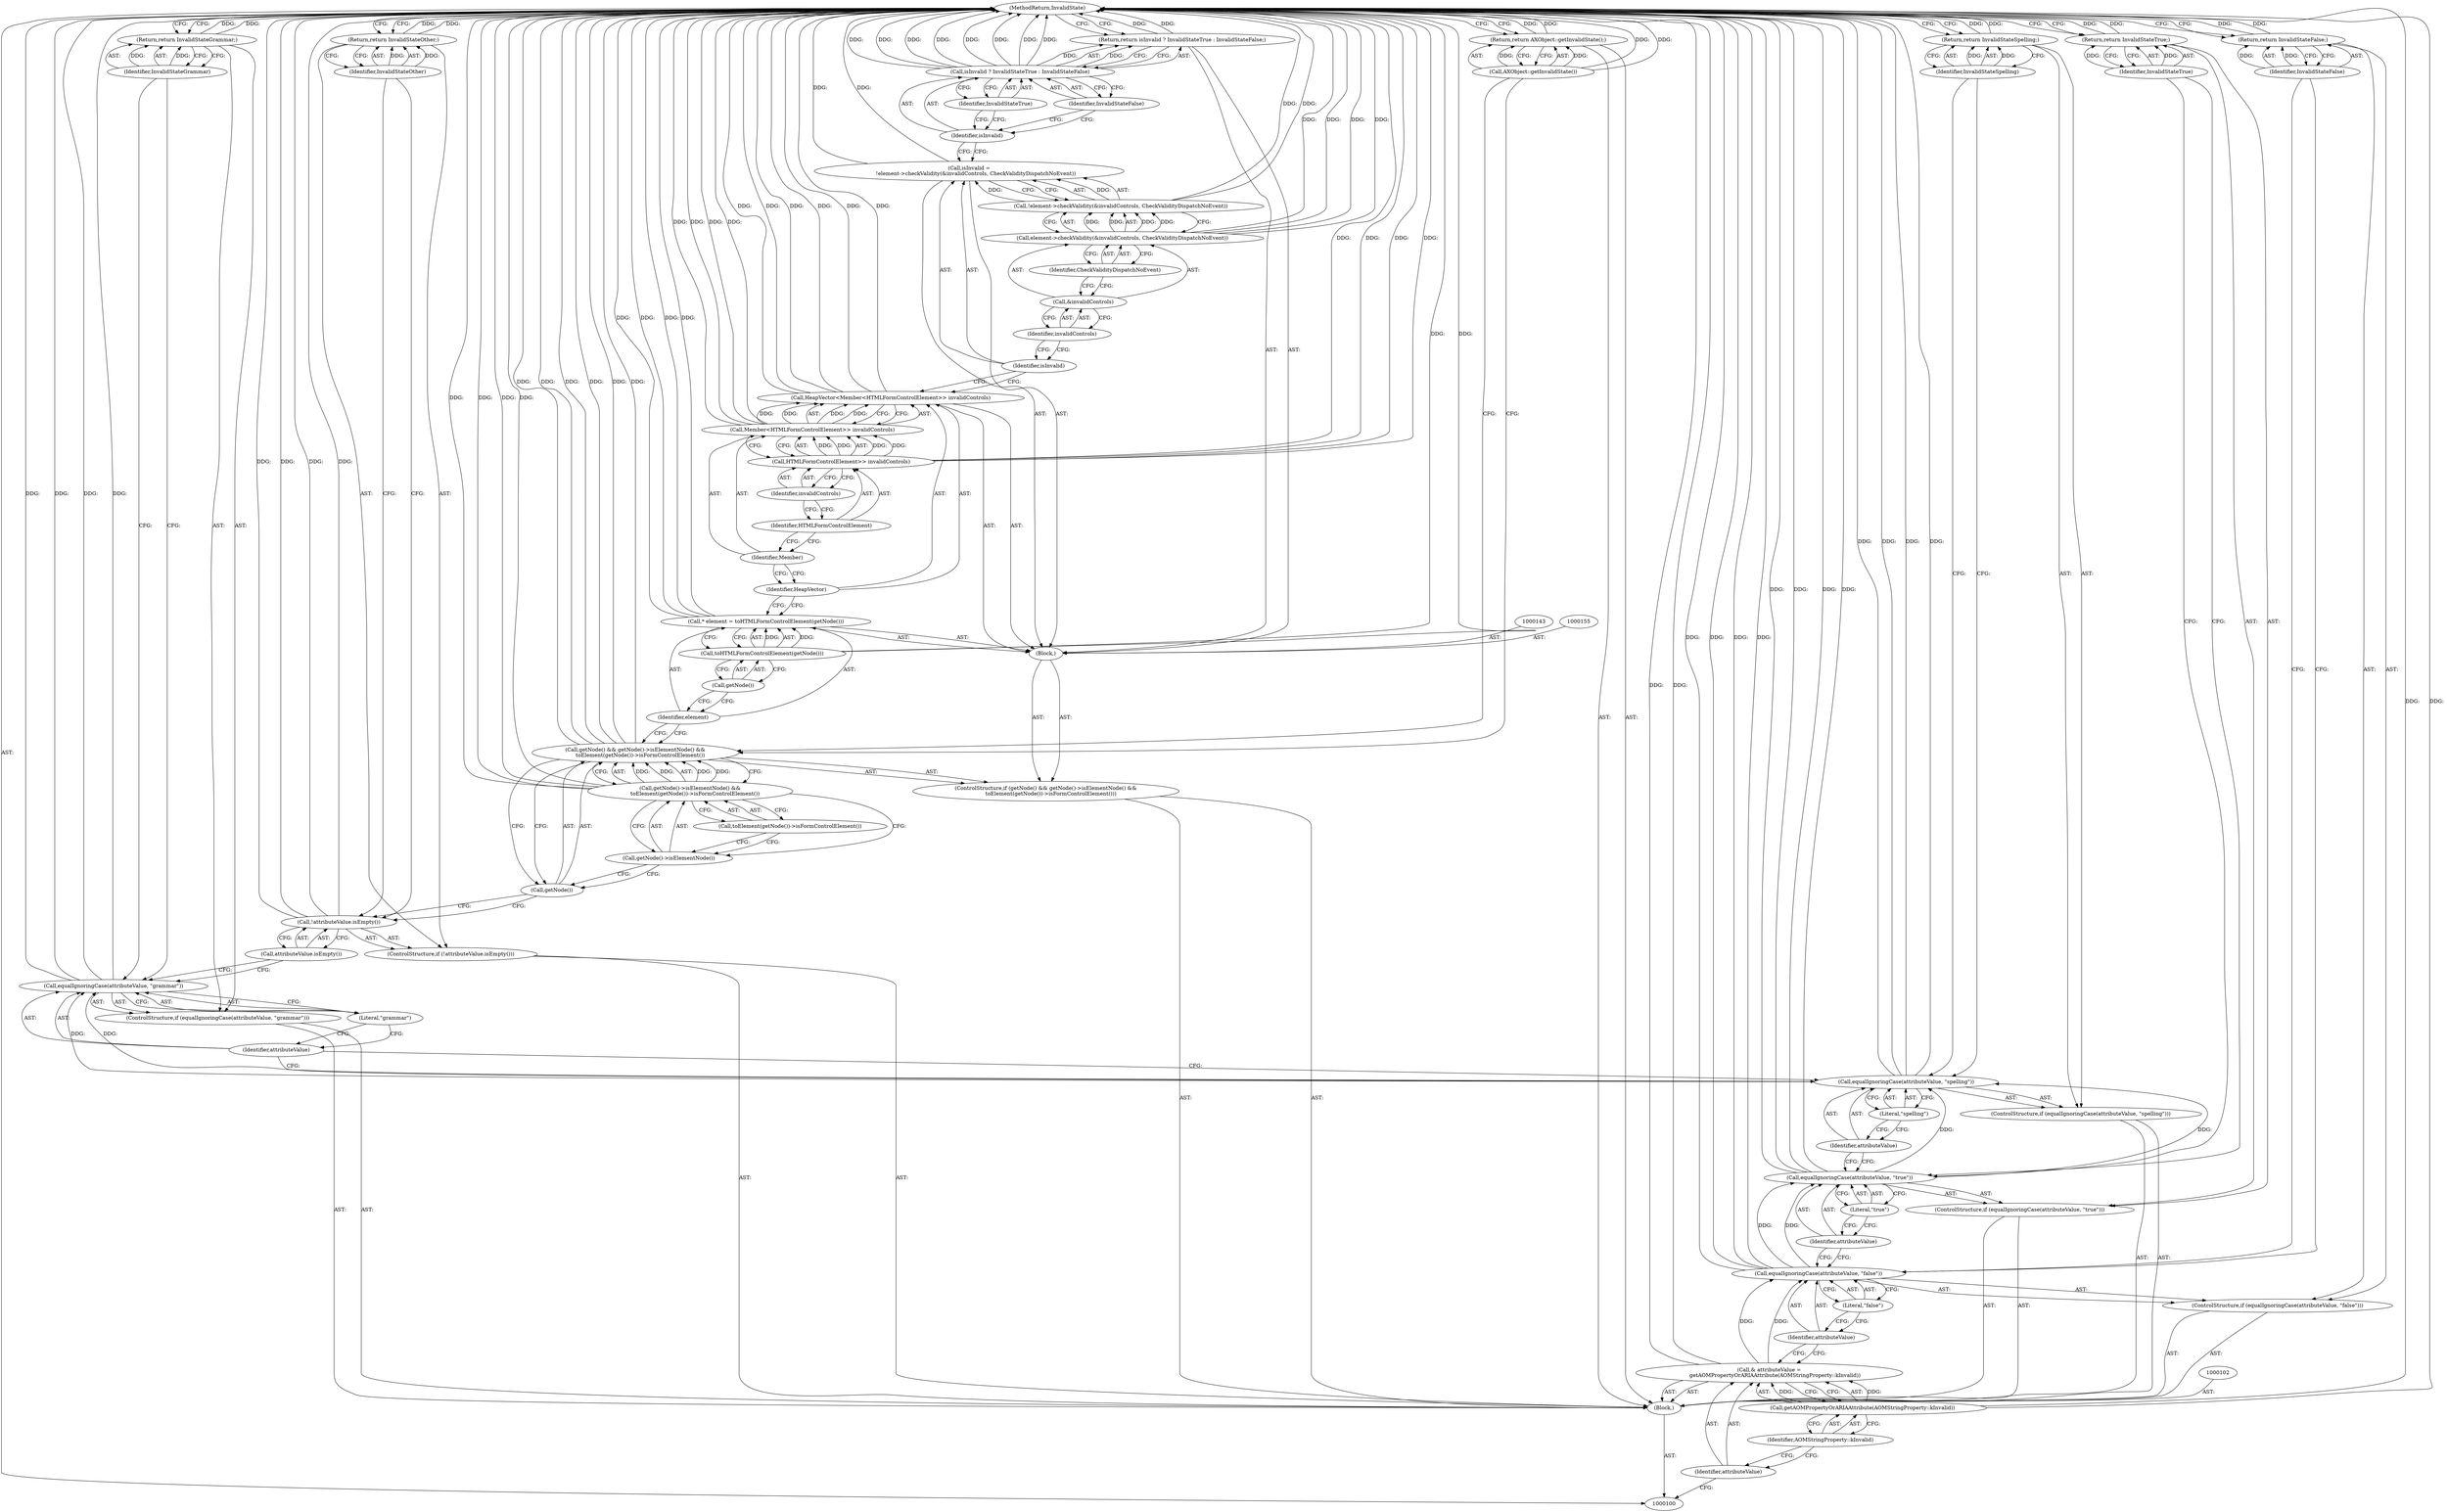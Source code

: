 digraph "1_Chrome_d27468a832d5316884bd02f459cbf493697fd7e1_10" {
"1000170" [label="(MethodReturn,InvalidState)"];
"1000101" [label="(Block,)"];
"1000125" [label="(ControlStructure,if (equalIgnoringCase(attributeValue, \"grammar\")))"];
"1000127" [label="(Identifier,attributeValue)"];
"1000128" [label="(Literal,\"grammar\")"];
"1000126" [label="(Call,equalIgnoringCase(attributeValue, \"grammar\"))"];
"1000130" [label="(Identifier,InvalidStateGrammar)"];
"1000129" [label="(Return,return InvalidStateGrammar;)"];
"1000131" [label="(ControlStructure,if (!attributeValue.isEmpty()))"];
"1000132" [label="(Call,!attributeValue.isEmpty())"];
"1000133" [label="(Call,attributeValue.isEmpty())"];
"1000135" [label="(Identifier,InvalidStateOther)"];
"1000134" [label="(Return,return InvalidStateOther;)"];
"1000139" [label="(Call,getNode()->isElementNode() &&\n      toElement(getNode())->isFormControlElement())"];
"1000140" [label="(Call,getNode()->isElementNode())"];
"1000136" [label="(ControlStructure,if (getNode() && getNode()->isElementNode() &&\n      toElement(getNode())->isFormControlElement()))"];
"1000137" [label="(Call,getNode() && getNode()->isElementNode() &&\n      toElement(getNode())->isFormControlElement())"];
"1000138" [label="(Call,getNode())"];
"1000141" [label="(Call,toElement(getNode())->isFormControlElement())"];
"1000144" [label="(Call,* element = toHTMLFormControlElement(getNode()))"];
"1000145" [label="(Identifier,element)"];
"1000146" [label="(Call,toHTMLFormControlElement(getNode()))"];
"1000147" [label="(Call,getNode())"];
"1000150" [label="(Call,Member<HTMLFormControlElement>> invalidControls)"];
"1000151" [label="(Identifier,Member)"];
"1000152" [label="(Call,HTMLFormControlElement>> invalidControls)"];
"1000153" [label="(Identifier,HTMLFormControlElement)"];
"1000148" [label="(Call,HeapVector<Member<HTMLFormControlElement>> invalidControls)"];
"1000149" [label="(Identifier,HeapVector)"];
"1000154" [label="(Identifier,invalidControls)"];
"1000142" [label="(Block,)"];
"1000156" [label="(Call,isInvalid =\n        !element->checkValidity(&invalidControls, CheckValidityDispatchNoEvent))"];
"1000157" [label="(Identifier,isInvalid)"];
"1000103" [label="(Call,& attributeValue =\n       getAOMPropertyOrARIAAttribute(AOMStringProperty::kInvalid))"];
"1000104" [label="(Identifier,attributeValue)"];
"1000160" [label="(Call,&invalidControls)"];
"1000161" [label="(Identifier,invalidControls)"];
"1000162" [label="(Identifier,CheckValidityDispatchNoEvent)"];
"1000158" [label="(Call,!element->checkValidity(&invalidControls, CheckValidityDispatchNoEvent))"];
"1000159" [label="(Call,element->checkValidity(&invalidControls, CheckValidityDispatchNoEvent))"];
"1000164" [label="(Call,isInvalid ? InvalidStateTrue : InvalidStateFalse)"];
"1000165" [label="(Identifier,isInvalid)"];
"1000166" [label="(Identifier,InvalidStateTrue)"];
"1000163" [label="(Return,return isInvalid ? InvalidStateTrue : InvalidStateFalse;)"];
"1000167" [label="(Identifier,InvalidStateFalse)"];
"1000168" [label="(Return,return AXObject::getInvalidState();)"];
"1000169" [label="(Call,AXObject::getInvalidState())"];
"1000106" [label="(Identifier,AOMStringProperty::kInvalid)"];
"1000105" [label="(Call,getAOMPropertyOrARIAAttribute(AOMStringProperty::kInvalid))"];
"1000107" [label="(ControlStructure,if (equalIgnoringCase(attributeValue, \"false\")))"];
"1000109" [label="(Identifier,attributeValue)"];
"1000110" [label="(Literal,\"false\")"];
"1000108" [label="(Call,equalIgnoringCase(attributeValue, \"false\"))"];
"1000112" [label="(Identifier,InvalidStateFalse)"];
"1000111" [label="(Return,return InvalidStateFalse;)"];
"1000113" [label="(ControlStructure,if (equalIgnoringCase(attributeValue, \"true\")))"];
"1000115" [label="(Identifier,attributeValue)"];
"1000116" [label="(Literal,\"true\")"];
"1000114" [label="(Call,equalIgnoringCase(attributeValue, \"true\"))"];
"1000118" [label="(Identifier,InvalidStateTrue)"];
"1000117" [label="(Return,return InvalidStateTrue;)"];
"1000119" [label="(ControlStructure,if (equalIgnoringCase(attributeValue, \"spelling\")))"];
"1000121" [label="(Identifier,attributeValue)"];
"1000122" [label="(Literal,\"spelling\")"];
"1000120" [label="(Call,equalIgnoringCase(attributeValue, \"spelling\"))"];
"1000124" [label="(Identifier,InvalidStateSpelling)"];
"1000123" [label="(Return,return InvalidStateSpelling;)"];
"1000170" -> "1000100"  [label="AST: "];
"1000170" -> "1000111"  [label="CFG: "];
"1000170" -> "1000117"  [label="CFG: "];
"1000170" -> "1000123"  [label="CFG: "];
"1000170" -> "1000129"  [label="CFG: "];
"1000170" -> "1000134"  [label="CFG: "];
"1000170" -> "1000163"  [label="CFG: "];
"1000170" -> "1000168"  [label="CFG: "];
"1000134" -> "1000170"  [label="DDG: "];
"1000168" -> "1000170"  [label="DDG: "];
"1000111" -> "1000170"  [label="DDG: "];
"1000129" -> "1000170"  [label="DDG: "];
"1000158" -> "1000170"  [label="DDG: "];
"1000108" -> "1000170"  [label="DDG: "];
"1000108" -> "1000170"  [label="DDG: "];
"1000150" -> "1000170"  [label="DDG: "];
"1000150" -> "1000170"  [label="DDG: "];
"1000169" -> "1000170"  [label="DDG: "];
"1000103" -> "1000170"  [label="DDG: "];
"1000132" -> "1000170"  [label="DDG: "];
"1000132" -> "1000170"  [label="DDG: "];
"1000152" -> "1000170"  [label="DDG: "];
"1000152" -> "1000170"  [label="DDG: "];
"1000120" -> "1000170"  [label="DDG: "];
"1000120" -> "1000170"  [label="DDG: "];
"1000144" -> "1000170"  [label="DDG: "];
"1000144" -> "1000170"  [label="DDG: "];
"1000148" -> "1000170"  [label="DDG: "];
"1000148" -> "1000170"  [label="DDG: "];
"1000148" -> "1000170"  [label="DDG: "];
"1000146" -> "1000170"  [label="DDG: "];
"1000164" -> "1000170"  [label="DDG: "];
"1000164" -> "1000170"  [label="DDG: "];
"1000164" -> "1000170"  [label="DDG: "];
"1000164" -> "1000170"  [label="DDG: "];
"1000126" -> "1000170"  [label="DDG: "];
"1000126" -> "1000170"  [label="DDG: "];
"1000114" -> "1000170"  [label="DDG: "];
"1000114" -> "1000170"  [label="DDG: "];
"1000159" -> "1000170"  [label="DDG: "];
"1000159" -> "1000170"  [label="DDG: "];
"1000139" -> "1000170"  [label="DDG: "];
"1000139" -> "1000170"  [label="DDG: "];
"1000137" -> "1000170"  [label="DDG: "];
"1000137" -> "1000170"  [label="DDG: "];
"1000137" -> "1000170"  [label="DDG: "];
"1000156" -> "1000170"  [label="DDG: "];
"1000105" -> "1000170"  [label="DDG: "];
"1000163" -> "1000170"  [label="DDG: "];
"1000123" -> "1000170"  [label="DDG: "];
"1000117" -> "1000170"  [label="DDG: "];
"1000101" -> "1000100"  [label="AST: "];
"1000102" -> "1000101"  [label="AST: "];
"1000103" -> "1000101"  [label="AST: "];
"1000107" -> "1000101"  [label="AST: "];
"1000113" -> "1000101"  [label="AST: "];
"1000119" -> "1000101"  [label="AST: "];
"1000125" -> "1000101"  [label="AST: "];
"1000131" -> "1000101"  [label="AST: "];
"1000136" -> "1000101"  [label="AST: "];
"1000168" -> "1000101"  [label="AST: "];
"1000125" -> "1000101"  [label="AST: "];
"1000126" -> "1000125"  [label="AST: "];
"1000129" -> "1000125"  [label="AST: "];
"1000127" -> "1000126"  [label="AST: "];
"1000127" -> "1000120"  [label="CFG: "];
"1000128" -> "1000127"  [label="CFG: "];
"1000128" -> "1000126"  [label="AST: "];
"1000128" -> "1000127"  [label="CFG: "];
"1000126" -> "1000128"  [label="CFG: "];
"1000126" -> "1000125"  [label="AST: "];
"1000126" -> "1000128"  [label="CFG: "];
"1000127" -> "1000126"  [label="AST: "];
"1000128" -> "1000126"  [label="AST: "];
"1000130" -> "1000126"  [label="CFG: "];
"1000133" -> "1000126"  [label="CFG: "];
"1000126" -> "1000170"  [label="DDG: "];
"1000126" -> "1000170"  [label="DDG: "];
"1000120" -> "1000126"  [label="DDG: "];
"1000130" -> "1000129"  [label="AST: "];
"1000130" -> "1000126"  [label="CFG: "];
"1000129" -> "1000130"  [label="CFG: "];
"1000130" -> "1000129"  [label="DDG: "];
"1000129" -> "1000125"  [label="AST: "];
"1000129" -> "1000130"  [label="CFG: "];
"1000130" -> "1000129"  [label="AST: "];
"1000170" -> "1000129"  [label="CFG: "];
"1000129" -> "1000170"  [label="DDG: "];
"1000130" -> "1000129"  [label="DDG: "];
"1000131" -> "1000101"  [label="AST: "];
"1000132" -> "1000131"  [label="AST: "];
"1000134" -> "1000131"  [label="AST: "];
"1000132" -> "1000131"  [label="AST: "];
"1000132" -> "1000133"  [label="CFG: "];
"1000133" -> "1000132"  [label="AST: "];
"1000135" -> "1000132"  [label="CFG: "];
"1000138" -> "1000132"  [label="CFG: "];
"1000132" -> "1000170"  [label="DDG: "];
"1000132" -> "1000170"  [label="DDG: "];
"1000133" -> "1000132"  [label="AST: "];
"1000133" -> "1000126"  [label="CFG: "];
"1000132" -> "1000133"  [label="CFG: "];
"1000135" -> "1000134"  [label="AST: "];
"1000135" -> "1000132"  [label="CFG: "];
"1000134" -> "1000135"  [label="CFG: "];
"1000135" -> "1000134"  [label="DDG: "];
"1000134" -> "1000131"  [label="AST: "];
"1000134" -> "1000135"  [label="CFG: "];
"1000135" -> "1000134"  [label="AST: "];
"1000170" -> "1000134"  [label="CFG: "];
"1000134" -> "1000170"  [label="DDG: "];
"1000135" -> "1000134"  [label="DDG: "];
"1000139" -> "1000137"  [label="AST: "];
"1000139" -> "1000140"  [label="CFG: "];
"1000139" -> "1000141"  [label="CFG: "];
"1000140" -> "1000139"  [label="AST: "];
"1000141" -> "1000139"  [label="AST: "];
"1000137" -> "1000139"  [label="CFG: "];
"1000139" -> "1000170"  [label="DDG: "];
"1000139" -> "1000170"  [label="DDG: "];
"1000139" -> "1000137"  [label="DDG: "];
"1000139" -> "1000137"  [label="DDG: "];
"1000140" -> "1000139"  [label="AST: "];
"1000140" -> "1000138"  [label="CFG: "];
"1000141" -> "1000140"  [label="CFG: "];
"1000139" -> "1000140"  [label="CFG: "];
"1000136" -> "1000101"  [label="AST: "];
"1000137" -> "1000136"  [label="AST: "];
"1000142" -> "1000136"  [label="AST: "];
"1000137" -> "1000136"  [label="AST: "];
"1000137" -> "1000138"  [label="CFG: "];
"1000137" -> "1000139"  [label="CFG: "];
"1000138" -> "1000137"  [label="AST: "];
"1000139" -> "1000137"  [label="AST: "];
"1000145" -> "1000137"  [label="CFG: "];
"1000169" -> "1000137"  [label="CFG: "];
"1000137" -> "1000170"  [label="DDG: "];
"1000137" -> "1000170"  [label="DDG: "];
"1000137" -> "1000170"  [label="DDG: "];
"1000139" -> "1000137"  [label="DDG: "];
"1000139" -> "1000137"  [label="DDG: "];
"1000138" -> "1000137"  [label="AST: "];
"1000138" -> "1000132"  [label="CFG: "];
"1000140" -> "1000138"  [label="CFG: "];
"1000137" -> "1000138"  [label="CFG: "];
"1000141" -> "1000139"  [label="AST: "];
"1000141" -> "1000140"  [label="CFG: "];
"1000139" -> "1000141"  [label="CFG: "];
"1000144" -> "1000142"  [label="AST: "];
"1000144" -> "1000146"  [label="CFG: "];
"1000145" -> "1000144"  [label="AST: "];
"1000146" -> "1000144"  [label="AST: "];
"1000149" -> "1000144"  [label="CFG: "];
"1000144" -> "1000170"  [label="DDG: "];
"1000144" -> "1000170"  [label="DDG: "];
"1000146" -> "1000144"  [label="DDG: "];
"1000145" -> "1000144"  [label="AST: "];
"1000145" -> "1000137"  [label="CFG: "];
"1000147" -> "1000145"  [label="CFG: "];
"1000146" -> "1000144"  [label="AST: "];
"1000146" -> "1000147"  [label="CFG: "];
"1000147" -> "1000146"  [label="AST: "];
"1000144" -> "1000146"  [label="CFG: "];
"1000146" -> "1000170"  [label="DDG: "];
"1000146" -> "1000144"  [label="DDG: "];
"1000147" -> "1000146"  [label="AST: "];
"1000147" -> "1000145"  [label="CFG: "];
"1000146" -> "1000147"  [label="CFG: "];
"1000150" -> "1000148"  [label="AST: "];
"1000150" -> "1000152"  [label="CFG: "];
"1000151" -> "1000150"  [label="AST: "];
"1000152" -> "1000150"  [label="AST: "];
"1000148" -> "1000150"  [label="CFG: "];
"1000150" -> "1000170"  [label="DDG: "];
"1000150" -> "1000170"  [label="DDG: "];
"1000150" -> "1000148"  [label="DDG: "];
"1000150" -> "1000148"  [label="DDG: "];
"1000152" -> "1000150"  [label="DDG: "];
"1000152" -> "1000150"  [label="DDG: "];
"1000151" -> "1000150"  [label="AST: "];
"1000151" -> "1000149"  [label="CFG: "];
"1000153" -> "1000151"  [label="CFG: "];
"1000152" -> "1000150"  [label="AST: "];
"1000152" -> "1000154"  [label="CFG: "];
"1000153" -> "1000152"  [label="AST: "];
"1000154" -> "1000152"  [label="AST: "];
"1000150" -> "1000152"  [label="CFG: "];
"1000152" -> "1000170"  [label="DDG: "];
"1000152" -> "1000170"  [label="DDG: "];
"1000152" -> "1000150"  [label="DDG: "];
"1000152" -> "1000150"  [label="DDG: "];
"1000153" -> "1000152"  [label="AST: "];
"1000153" -> "1000151"  [label="CFG: "];
"1000154" -> "1000153"  [label="CFG: "];
"1000148" -> "1000142"  [label="AST: "];
"1000148" -> "1000150"  [label="CFG: "];
"1000149" -> "1000148"  [label="AST: "];
"1000150" -> "1000148"  [label="AST: "];
"1000157" -> "1000148"  [label="CFG: "];
"1000148" -> "1000170"  [label="DDG: "];
"1000148" -> "1000170"  [label="DDG: "];
"1000148" -> "1000170"  [label="DDG: "];
"1000150" -> "1000148"  [label="DDG: "];
"1000150" -> "1000148"  [label="DDG: "];
"1000149" -> "1000148"  [label="AST: "];
"1000149" -> "1000144"  [label="CFG: "];
"1000151" -> "1000149"  [label="CFG: "];
"1000154" -> "1000152"  [label="AST: "];
"1000154" -> "1000153"  [label="CFG: "];
"1000152" -> "1000154"  [label="CFG: "];
"1000142" -> "1000136"  [label="AST: "];
"1000143" -> "1000142"  [label="AST: "];
"1000144" -> "1000142"  [label="AST: "];
"1000148" -> "1000142"  [label="AST: "];
"1000155" -> "1000142"  [label="AST: "];
"1000156" -> "1000142"  [label="AST: "];
"1000163" -> "1000142"  [label="AST: "];
"1000156" -> "1000142"  [label="AST: "];
"1000156" -> "1000158"  [label="CFG: "];
"1000157" -> "1000156"  [label="AST: "];
"1000158" -> "1000156"  [label="AST: "];
"1000165" -> "1000156"  [label="CFG: "];
"1000156" -> "1000170"  [label="DDG: "];
"1000158" -> "1000156"  [label="DDG: "];
"1000157" -> "1000156"  [label="AST: "];
"1000157" -> "1000148"  [label="CFG: "];
"1000161" -> "1000157"  [label="CFG: "];
"1000103" -> "1000101"  [label="AST: "];
"1000103" -> "1000105"  [label="CFG: "];
"1000104" -> "1000103"  [label="AST: "];
"1000105" -> "1000103"  [label="AST: "];
"1000109" -> "1000103"  [label="CFG: "];
"1000103" -> "1000170"  [label="DDG: "];
"1000105" -> "1000103"  [label="DDG: "];
"1000103" -> "1000108"  [label="DDG: "];
"1000104" -> "1000103"  [label="AST: "];
"1000104" -> "1000100"  [label="CFG: "];
"1000106" -> "1000104"  [label="CFG: "];
"1000160" -> "1000159"  [label="AST: "];
"1000160" -> "1000161"  [label="CFG: "];
"1000161" -> "1000160"  [label="AST: "];
"1000162" -> "1000160"  [label="CFG: "];
"1000161" -> "1000160"  [label="AST: "];
"1000161" -> "1000157"  [label="CFG: "];
"1000160" -> "1000161"  [label="CFG: "];
"1000162" -> "1000159"  [label="AST: "];
"1000162" -> "1000160"  [label="CFG: "];
"1000159" -> "1000162"  [label="CFG: "];
"1000158" -> "1000156"  [label="AST: "];
"1000158" -> "1000159"  [label="CFG: "];
"1000159" -> "1000158"  [label="AST: "];
"1000156" -> "1000158"  [label="CFG: "];
"1000158" -> "1000170"  [label="DDG: "];
"1000158" -> "1000156"  [label="DDG: "];
"1000159" -> "1000158"  [label="DDG: "];
"1000159" -> "1000158"  [label="DDG: "];
"1000159" -> "1000158"  [label="AST: "];
"1000159" -> "1000162"  [label="CFG: "];
"1000160" -> "1000159"  [label="AST: "];
"1000162" -> "1000159"  [label="AST: "];
"1000158" -> "1000159"  [label="CFG: "];
"1000159" -> "1000170"  [label="DDG: "];
"1000159" -> "1000170"  [label="DDG: "];
"1000159" -> "1000158"  [label="DDG: "];
"1000159" -> "1000158"  [label="DDG: "];
"1000164" -> "1000163"  [label="AST: "];
"1000164" -> "1000166"  [label="CFG: "];
"1000164" -> "1000167"  [label="CFG: "];
"1000165" -> "1000164"  [label="AST: "];
"1000166" -> "1000164"  [label="AST: "];
"1000167" -> "1000164"  [label="AST: "];
"1000163" -> "1000164"  [label="CFG: "];
"1000164" -> "1000170"  [label="DDG: "];
"1000164" -> "1000170"  [label="DDG: "];
"1000164" -> "1000170"  [label="DDG: "];
"1000164" -> "1000170"  [label="DDG: "];
"1000164" -> "1000163"  [label="DDG: "];
"1000165" -> "1000164"  [label="AST: "];
"1000165" -> "1000156"  [label="CFG: "];
"1000166" -> "1000165"  [label="CFG: "];
"1000167" -> "1000165"  [label="CFG: "];
"1000166" -> "1000164"  [label="AST: "];
"1000166" -> "1000165"  [label="CFG: "];
"1000164" -> "1000166"  [label="CFG: "];
"1000163" -> "1000142"  [label="AST: "];
"1000163" -> "1000164"  [label="CFG: "];
"1000164" -> "1000163"  [label="AST: "];
"1000170" -> "1000163"  [label="CFG: "];
"1000163" -> "1000170"  [label="DDG: "];
"1000164" -> "1000163"  [label="DDG: "];
"1000167" -> "1000164"  [label="AST: "];
"1000167" -> "1000165"  [label="CFG: "];
"1000164" -> "1000167"  [label="CFG: "];
"1000168" -> "1000101"  [label="AST: "];
"1000168" -> "1000169"  [label="CFG: "];
"1000169" -> "1000168"  [label="AST: "];
"1000170" -> "1000168"  [label="CFG: "];
"1000168" -> "1000170"  [label="DDG: "];
"1000169" -> "1000168"  [label="DDG: "];
"1000169" -> "1000168"  [label="AST: "];
"1000169" -> "1000137"  [label="CFG: "];
"1000168" -> "1000169"  [label="CFG: "];
"1000169" -> "1000170"  [label="DDG: "];
"1000169" -> "1000168"  [label="DDG: "];
"1000106" -> "1000105"  [label="AST: "];
"1000106" -> "1000104"  [label="CFG: "];
"1000105" -> "1000106"  [label="CFG: "];
"1000105" -> "1000103"  [label="AST: "];
"1000105" -> "1000106"  [label="CFG: "];
"1000106" -> "1000105"  [label="AST: "];
"1000103" -> "1000105"  [label="CFG: "];
"1000105" -> "1000170"  [label="DDG: "];
"1000105" -> "1000103"  [label="DDG: "];
"1000107" -> "1000101"  [label="AST: "];
"1000108" -> "1000107"  [label="AST: "];
"1000111" -> "1000107"  [label="AST: "];
"1000109" -> "1000108"  [label="AST: "];
"1000109" -> "1000103"  [label="CFG: "];
"1000110" -> "1000109"  [label="CFG: "];
"1000110" -> "1000108"  [label="AST: "];
"1000110" -> "1000109"  [label="CFG: "];
"1000108" -> "1000110"  [label="CFG: "];
"1000108" -> "1000107"  [label="AST: "];
"1000108" -> "1000110"  [label="CFG: "];
"1000109" -> "1000108"  [label="AST: "];
"1000110" -> "1000108"  [label="AST: "];
"1000112" -> "1000108"  [label="CFG: "];
"1000115" -> "1000108"  [label="CFG: "];
"1000108" -> "1000170"  [label="DDG: "];
"1000108" -> "1000170"  [label="DDG: "];
"1000103" -> "1000108"  [label="DDG: "];
"1000108" -> "1000114"  [label="DDG: "];
"1000112" -> "1000111"  [label="AST: "];
"1000112" -> "1000108"  [label="CFG: "];
"1000111" -> "1000112"  [label="CFG: "];
"1000112" -> "1000111"  [label="DDG: "];
"1000111" -> "1000107"  [label="AST: "];
"1000111" -> "1000112"  [label="CFG: "];
"1000112" -> "1000111"  [label="AST: "];
"1000170" -> "1000111"  [label="CFG: "];
"1000111" -> "1000170"  [label="DDG: "];
"1000112" -> "1000111"  [label="DDG: "];
"1000113" -> "1000101"  [label="AST: "];
"1000114" -> "1000113"  [label="AST: "];
"1000117" -> "1000113"  [label="AST: "];
"1000115" -> "1000114"  [label="AST: "];
"1000115" -> "1000108"  [label="CFG: "];
"1000116" -> "1000115"  [label="CFG: "];
"1000116" -> "1000114"  [label="AST: "];
"1000116" -> "1000115"  [label="CFG: "];
"1000114" -> "1000116"  [label="CFG: "];
"1000114" -> "1000113"  [label="AST: "];
"1000114" -> "1000116"  [label="CFG: "];
"1000115" -> "1000114"  [label="AST: "];
"1000116" -> "1000114"  [label="AST: "];
"1000118" -> "1000114"  [label="CFG: "];
"1000121" -> "1000114"  [label="CFG: "];
"1000114" -> "1000170"  [label="DDG: "];
"1000114" -> "1000170"  [label="DDG: "];
"1000108" -> "1000114"  [label="DDG: "];
"1000114" -> "1000120"  [label="DDG: "];
"1000118" -> "1000117"  [label="AST: "];
"1000118" -> "1000114"  [label="CFG: "];
"1000117" -> "1000118"  [label="CFG: "];
"1000118" -> "1000117"  [label="DDG: "];
"1000117" -> "1000113"  [label="AST: "];
"1000117" -> "1000118"  [label="CFG: "];
"1000118" -> "1000117"  [label="AST: "];
"1000170" -> "1000117"  [label="CFG: "];
"1000117" -> "1000170"  [label="DDG: "];
"1000118" -> "1000117"  [label="DDG: "];
"1000119" -> "1000101"  [label="AST: "];
"1000120" -> "1000119"  [label="AST: "];
"1000123" -> "1000119"  [label="AST: "];
"1000121" -> "1000120"  [label="AST: "];
"1000121" -> "1000114"  [label="CFG: "];
"1000122" -> "1000121"  [label="CFG: "];
"1000122" -> "1000120"  [label="AST: "];
"1000122" -> "1000121"  [label="CFG: "];
"1000120" -> "1000122"  [label="CFG: "];
"1000120" -> "1000119"  [label="AST: "];
"1000120" -> "1000122"  [label="CFG: "];
"1000121" -> "1000120"  [label="AST: "];
"1000122" -> "1000120"  [label="AST: "];
"1000124" -> "1000120"  [label="CFG: "];
"1000127" -> "1000120"  [label="CFG: "];
"1000120" -> "1000170"  [label="DDG: "];
"1000120" -> "1000170"  [label="DDG: "];
"1000114" -> "1000120"  [label="DDG: "];
"1000120" -> "1000126"  [label="DDG: "];
"1000124" -> "1000123"  [label="AST: "];
"1000124" -> "1000120"  [label="CFG: "];
"1000123" -> "1000124"  [label="CFG: "];
"1000124" -> "1000123"  [label="DDG: "];
"1000123" -> "1000119"  [label="AST: "];
"1000123" -> "1000124"  [label="CFG: "];
"1000124" -> "1000123"  [label="AST: "];
"1000170" -> "1000123"  [label="CFG: "];
"1000123" -> "1000170"  [label="DDG: "];
"1000124" -> "1000123"  [label="DDG: "];
}
